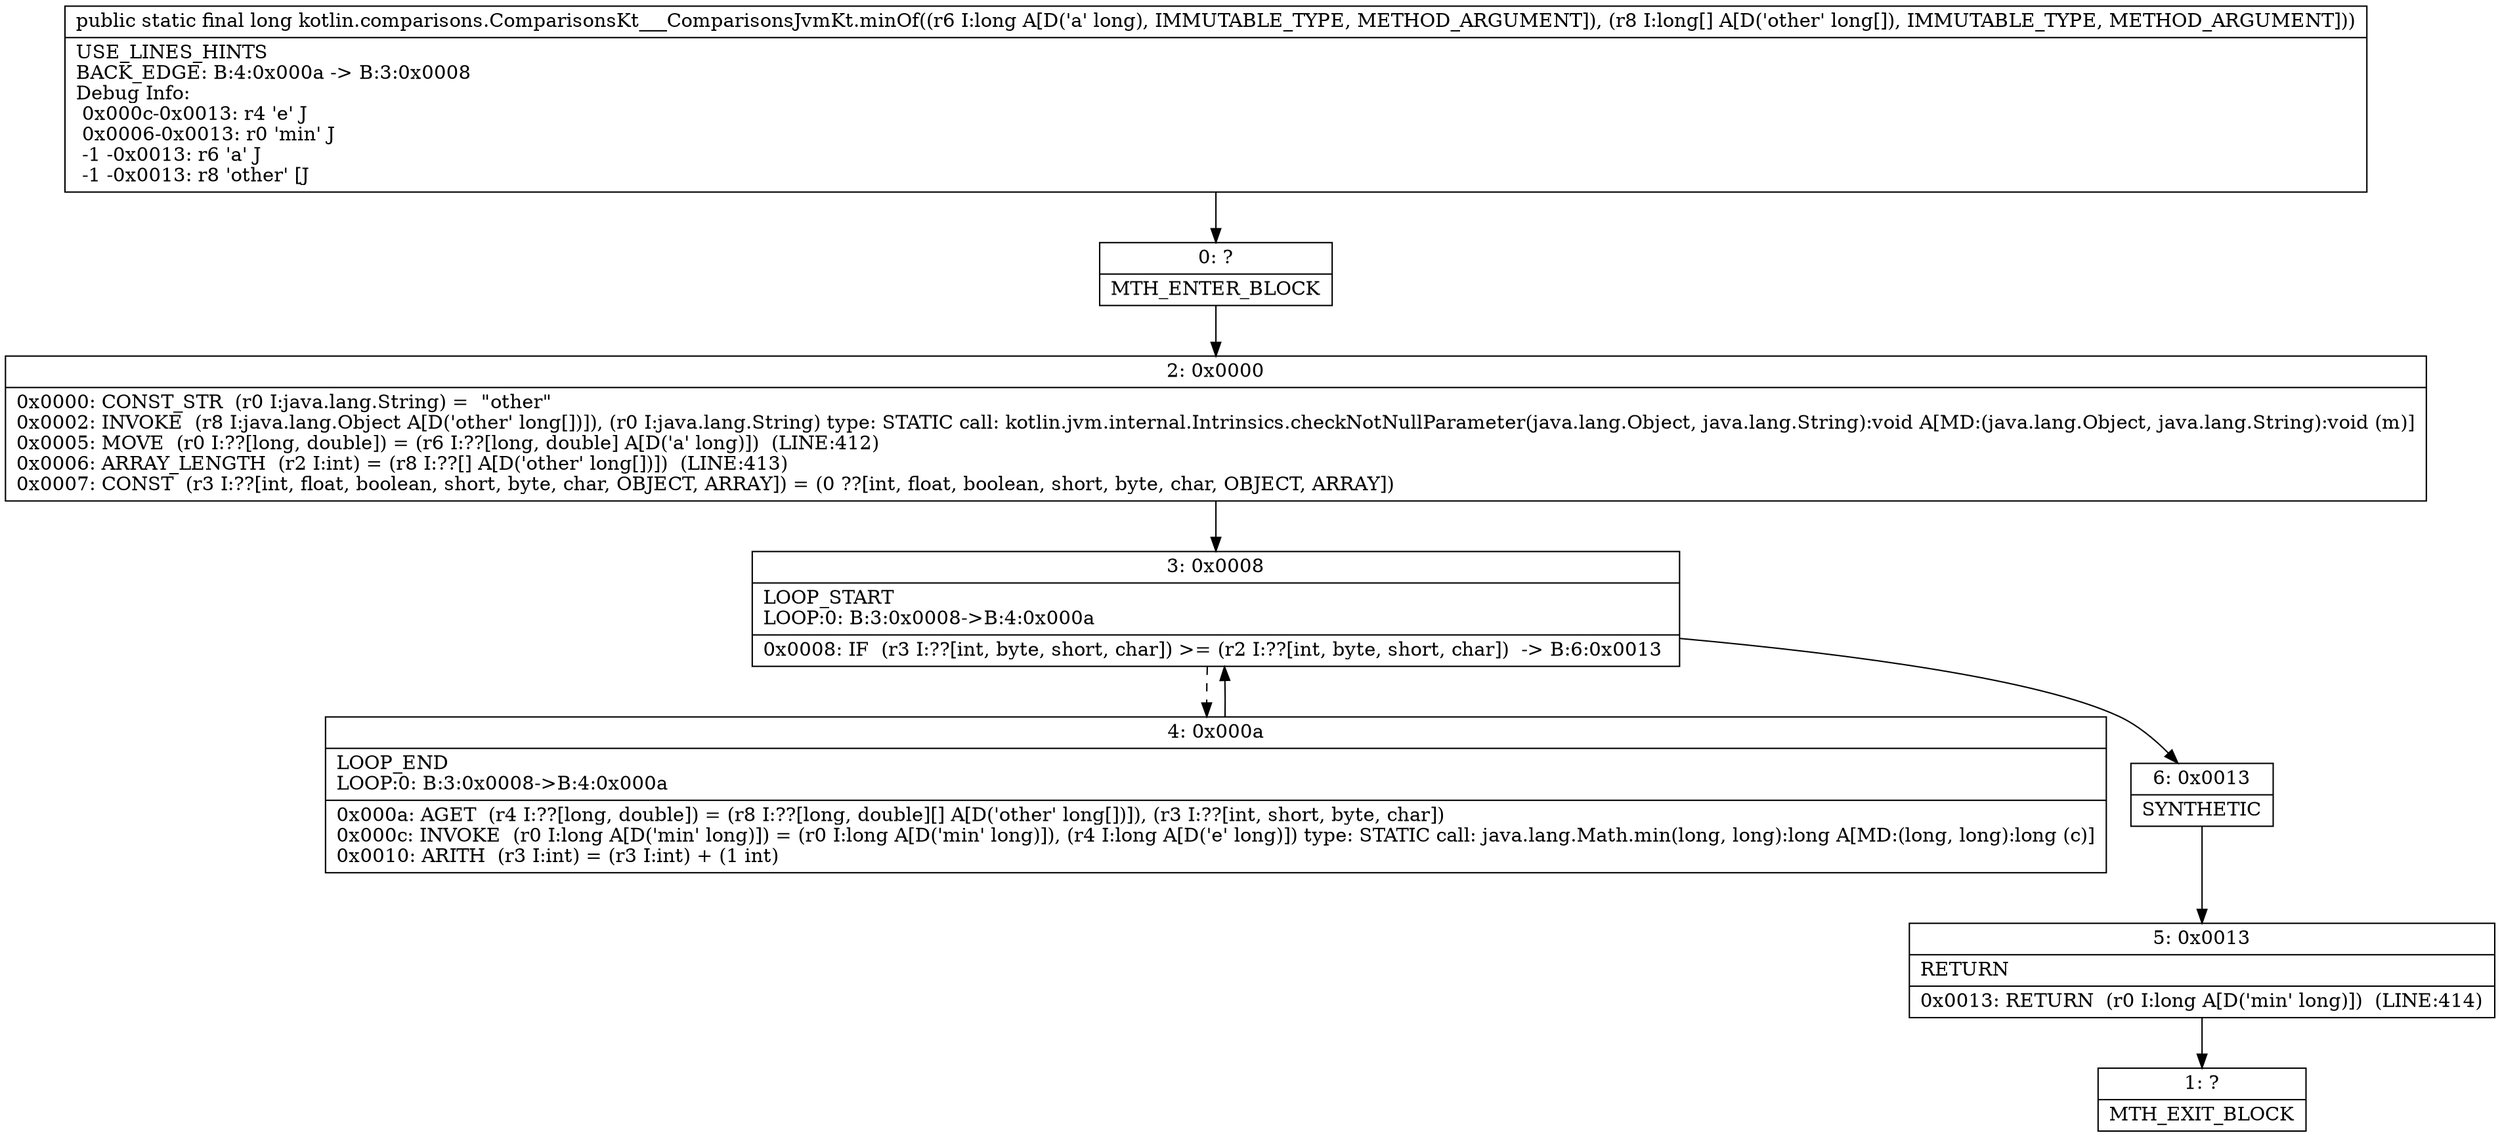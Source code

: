 digraph "CFG forkotlin.comparisons.ComparisonsKt___ComparisonsJvmKt.minOf(J[J)J" {
Node_0 [shape=record,label="{0\:\ ?|MTH_ENTER_BLOCK\l}"];
Node_2 [shape=record,label="{2\:\ 0x0000|0x0000: CONST_STR  (r0 I:java.lang.String) =  \"other\" \l0x0002: INVOKE  (r8 I:java.lang.Object A[D('other' long[])]), (r0 I:java.lang.String) type: STATIC call: kotlin.jvm.internal.Intrinsics.checkNotNullParameter(java.lang.Object, java.lang.String):void A[MD:(java.lang.Object, java.lang.String):void (m)]\l0x0005: MOVE  (r0 I:??[long, double]) = (r6 I:??[long, double] A[D('a' long)])  (LINE:412)\l0x0006: ARRAY_LENGTH  (r2 I:int) = (r8 I:??[] A[D('other' long[])])  (LINE:413)\l0x0007: CONST  (r3 I:??[int, float, boolean, short, byte, char, OBJECT, ARRAY]) = (0 ??[int, float, boolean, short, byte, char, OBJECT, ARRAY]) \l}"];
Node_3 [shape=record,label="{3\:\ 0x0008|LOOP_START\lLOOP:0: B:3:0x0008\-\>B:4:0x000a\l|0x0008: IF  (r3 I:??[int, byte, short, char]) \>= (r2 I:??[int, byte, short, char])  \-\> B:6:0x0013 \l}"];
Node_4 [shape=record,label="{4\:\ 0x000a|LOOP_END\lLOOP:0: B:3:0x0008\-\>B:4:0x000a\l|0x000a: AGET  (r4 I:??[long, double]) = (r8 I:??[long, double][] A[D('other' long[])]), (r3 I:??[int, short, byte, char]) \l0x000c: INVOKE  (r0 I:long A[D('min' long)]) = (r0 I:long A[D('min' long)]), (r4 I:long A[D('e' long)]) type: STATIC call: java.lang.Math.min(long, long):long A[MD:(long, long):long (c)]\l0x0010: ARITH  (r3 I:int) = (r3 I:int) + (1 int) \l}"];
Node_6 [shape=record,label="{6\:\ 0x0013|SYNTHETIC\l}"];
Node_5 [shape=record,label="{5\:\ 0x0013|RETURN\l|0x0013: RETURN  (r0 I:long A[D('min' long)])  (LINE:414)\l}"];
Node_1 [shape=record,label="{1\:\ ?|MTH_EXIT_BLOCK\l}"];
MethodNode[shape=record,label="{public static final long kotlin.comparisons.ComparisonsKt___ComparisonsJvmKt.minOf((r6 I:long A[D('a' long), IMMUTABLE_TYPE, METHOD_ARGUMENT]), (r8 I:long[] A[D('other' long[]), IMMUTABLE_TYPE, METHOD_ARGUMENT]))  | USE_LINES_HINTS\lBACK_EDGE: B:4:0x000a \-\> B:3:0x0008\lDebug Info:\l  0x000c\-0x0013: r4 'e' J\l  0x0006\-0x0013: r0 'min' J\l  \-1 \-0x0013: r6 'a' J\l  \-1 \-0x0013: r8 'other' [J\l}"];
MethodNode -> Node_0;Node_0 -> Node_2;
Node_2 -> Node_3;
Node_3 -> Node_4[style=dashed];
Node_3 -> Node_6;
Node_4 -> Node_3;
Node_6 -> Node_5;
Node_5 -> Node_1;
}

